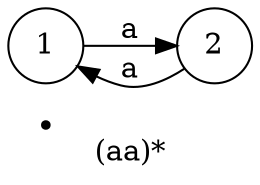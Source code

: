 digraph DFA {
label="(aa)*";
rankdir=LR;
node [shape = circle];
start [shape=point];
1 -> 2[label = "a"]; 
2 -> 1[label = "a"]; 
}
